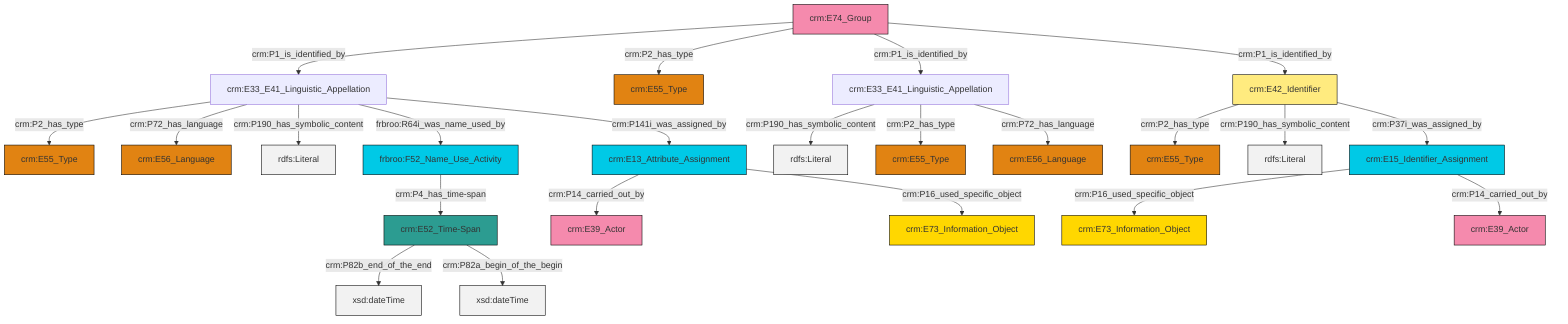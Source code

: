 graph TD
classDef Literal fill:#f2f2f2,stroke:#000000;
classDef CRM_Entity fill:#FFFFFF,stroke:#000000;
classDef Temporal_Entity fill:#00C9E6, stroke:#000000;
classDef Type fill:#E18312, stroke:#000000;
classDef Time-Span fill:#2C9C91, stroke:#000000;
classDef Appellation fill:#FFEB7F, stroke:#000000;
classDef Place fill:#008836, stroke:#000000;
classDef Persistent_Item fill:#B266B2, stroke:#000000;
classDef Conceptual_Object fill:#FFD700, stroke:#000000;
classDef Physical_Thing fill:#D2B48C, stroke:#000000;
classDef Actor fill:#f58aad, stroke:#000000;
classDef PC_Classes fill:#4ce600, stroke:#000000;
classDef Multi fill:#cccccc,stroke:#000000;

0["crm:E13_Attribute_Assignment"]:::Temporal_Entity -->|crm:P14_carried_out_by| 1["crm:E39_Actor"]:::Actor
0["crm:E13_Attribute_Assignment"]:::Temporal_Entity -->|crm:P16_used_specific_object| 2["crm:E73_Information_Object"]:::Conceptual_Object
3["crm:E33_E41_Linguistic_Appellation"]:::Default -->|crm:P190_has_symbolic_content| 4[rdfs:Literal]:::Literal
9["crm:E33_E41_Linguistic_Appellation"]:::Default -->|crm:P2_has_type| 5["crm:E55_Type"]:::Type
3["crm:E33_E41_Linguistic_Appellation"]:::Default -->|crm:P2_has_type| 10["crm:E55_Type"]:::Type
9["crm:E33_E41_Linguistic_Appellation"]:::Default -->|crm:P72_has_language| 11["crm:E56_Language"]:::Type
12["crm:E52_Time-Span"]:::Time-Span -->|crm:P82b_end_of_the_end| 13[xsd:dateTime]:::Literal
14["crm:E15_Identifier_Assignment"]:::Temporal_Entity -->|crm:P16_used_specific_object| 15["crm:E73_Information_Object"]:::Conceptual_Object
7["crm:E42_Identifier"]:::Appellation -->|crm:P2_has_type| 16["crm:E55_Type"]:::Type
17["frbroo:F52_Name_Use_Activity"]:::Temporal_Entity -->|crm:P4_has_time-span| 12["crm:E52_Time-Span"]:::Time-Span
18["crm:E74_Group"]:::Actor -->|crm:P1_is_identified_by| 9["crm:E33_E41_Linguistic_Appellation"]:::Default
9["crm:E33_E41_Linguistic_Appellation"]:::Default -->|crm:P190_has_symbolic_content| 24[rdfs:Literal]:::Literal
12["crm:E52_Time-Span"]:::Time-Span -->|crm:P82a_begin_of_the_begin| 27[xsd:dateTime]:::Literal
7["crm:E42_Identifier"]:::Appellation -->|crm:P190_has_symbolic_content| 32[rdfs:Literal]:::Literal
3["crm:E33_E41_Linguistic_Appellation"]:::Default -->|crm:P72_has_language| 33["crm:E56_Language"]:::Type
14["crm:E15_Identifier_Assignment"]:::Temporal_Entity -->|crm:P14_carried_out_by| 35["crm:E39_Actor"]:::Actor
18["crm:E74_Group"]:::Actor -->|crm:P2_has_type| 36["crm:E55_Type"]:::Type
9["crm:E33_E41_Linguistic_Appellation"]:::Default -->|frbroo:R64i_was_name_used_by| 17["frbroo:F52_Name_Use_Activity"]:::Temporal_Entity
18["crm:E74_Group"]:::Actor -->|crm:P1_is_identified_by| 3["crm:E33_E41_Linguistic_Appellation"]:::Default
7["crm:E42_Identifier"]:::Appellation -->|crm:P37i_was_assigned_by| 14["crm:E15_Identifier_Assignment"]:::Temporal_Entity
18["crm:E74_Group"]:::Actor -->|crm:P1_is_identified_by| 7["crm:E42_Identifier"]:::Appellation
9["crm:E33_E41_Linguistic_Appellation"]:::Default -->|crm:P141i_was_assigned_by| 0["crm:E13_Attribute_Assignment"]:::Temporal_Entity